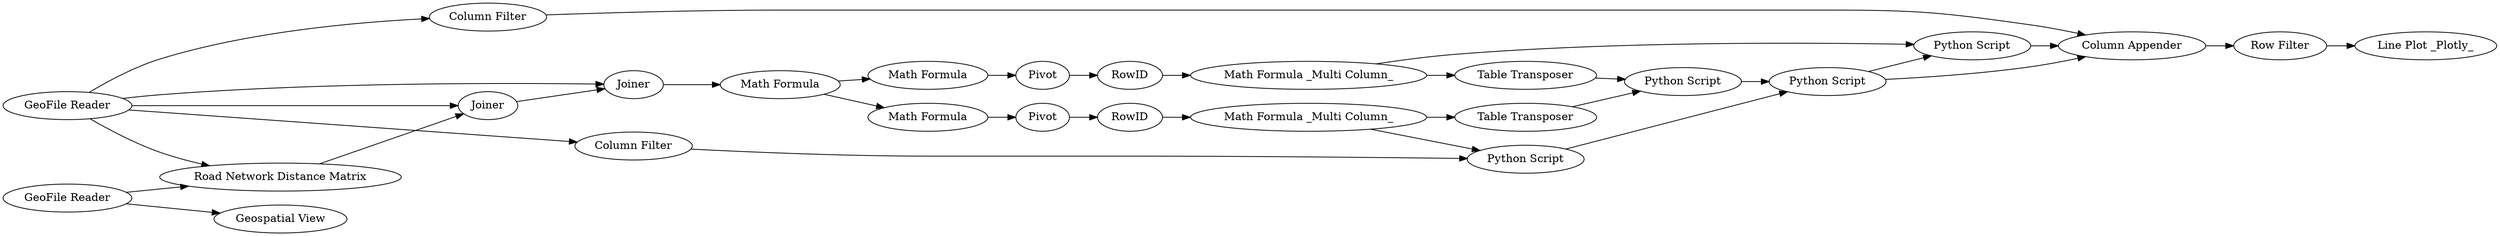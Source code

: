 digraph {
	20 -> 21
	7 -> 8
	4 -> 5
	8 -> 9
	23 -> 24
	13 -> 14
	1 -> 23
	21 -> 22
	1 -> 6
	1 -> 19
	12 -> 18
	16 -> 20
	2 -> 4
	1 -> 4
	21 -> 24
	14 -> 15
	17 -> 18
	11 -> 22
	11 -> 12
	25 -> 26
	10 -> 11
	22 -> 24
	15 -> 16
	7 -> 13
	24 -> 25
	9 -> 10
	6 -> 7
	19 -> 20
	5 -> 6
	2 -> 3
	18 -> 21
	16 -> 17
	1 -> 5
	7 [label="Math Formula"]
	9 [label=Pivot]
	18 [label="Python Script"]
	21 [label="Python Script"]
	26 [label="Line Plot _Plotly_"]
	8 [label="Math Formula"]
	17 [label="Table Transposer"]
	3 [label="Geospatial View"]
	19 [label="Column Filter"]
	24 [label="Column Appender"]
	6 [label=Joiner]
	15 [label=RowID]
	25 [label="Row Filter"]
	10 [label=RowID]
	12 [label="Table Transposer"]
	16 [label="Math Formula _Multi Column_"]
	1 [label="GeoFile Reader"]
	22 [label="Python Script"]
	23 [label="Column Filter"]
	4 [label="Road Network Distance Matrix"]
	11 [label="Math Formula _Multi Column_"]
	14 [label=Pivot]
	5 [label=Joiner]
	13 [label="Math Formula"]
	20 [label="Python Script"]
	2 [label="GeoFile Reader"]
	rankdir=LR
}
